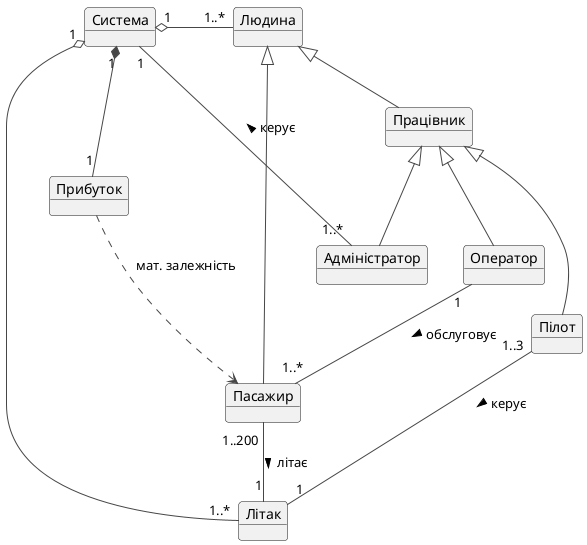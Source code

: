 
            ,------.
            |Людина|
            |------|
            |------|
            `------'
                |
                |
          ,---------.
          |Працівник|
          |---------|
          |---------|
          `---------'
                |
                |   ,-------------.
                |   |Адміністратор|
                |   |-------------|
|               |   |-------------|
|               |   `-------------'
|               |
|               |
|   ,-----.     |           ,-------.
|   |Пілот|     |           |Система|
    |-----|     |           |-------|
    |-----|     |           |-------|
    `-----'     |           `-------'
                |
           ,--------.  ,--------.
           |Оператор|  |Прибуток|
           |--------|  |--------|
           |--------|  |--------|
           `--------'  `--------'
                |
           ,-------.
           |Пасажир|
           |-------|
           |-------|
           `-------'
                |
                |
            ,-----.
            |Літак|
            |-----|
            |-----|
            `-----'

@startuml
!theme vibrant

object Людина
object Оператор
object Система
object Літак
object Пасажир 
object Працівник 
object Прибуток
object Пілот
object Адміністратор

Система "1" o-r- "1..*" Людина
Людина <|-- Працівник
Людина <|-- Пасажир 
Пасажир "1..200" -- "1" Літак : літає >
Прибуток ..> Пасажир : "мат. залежність"
Система "1" *-- "1" Прибуток
Працівник <|-- Оператор
Працівник <|-- Пілот
Працівник <|-- Адміністратор
Адміністратор "1..*" -- "1" Система : керує >
Пілот "1..3" -- "1" Літак : керує >
Система "1" o-- "1..*" Літак 
Оператор "1" -- "1..*" Пасажир : обслуговує >
@enduml
